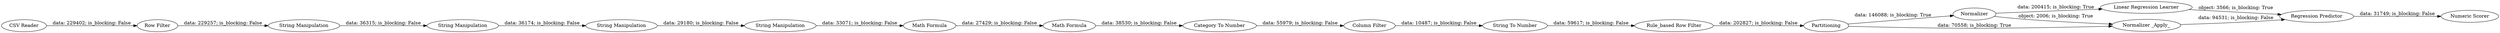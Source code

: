 digraph {
	"-5116987058461266456_32" [label="Row Filter"]
	"-5116987058461266456_30" [label=Normalizer]
	"-5116987058461266456_24" [label="Rule_based Row Filter"]
	"-5116987058461266456_23" [label="String To Number"]
	"-2628646094906337272_11" [label="String Manipulation"]
	"-5116987058461266456_25" [label=Partitioning]
	"-5116987058461266456_31" [label="Normalizer _Apply_"]
	"-510854486044168813_13" [label="Math Formula"]
	"-5116987058461266456_28" [label="Numeric Scorer"]
	"-5116987058461266456_29" [label="Linear Regression Learner"]
	"-5116987058461266456_27" [label="Regression Predictor"]
	"-5116987058461266456_18" [label="Category To Number"]
	"-5116987058461266456_8" [label="CSV Reader"]
	"-5116987058461266456_19" [label="Column Filter"]
	"-2628646094906337272_12" [label="String Manipulation"]
	"-2628646094906337272_10" [label="String Manipulation"]
	"-510854486044168813_15" [label="Math Formula"]
	"-2628646094906337272_9" [label="String Manipulation"]
	"-5116987058461266456_30" -> "-5116987058461266456_29" [label="data: 200415; is_blocking: True"]
	"-2628646094906337272_12" -> "-510854486044168813_13" [label="data: 33071; is_blocking: False"]
	"-2628646094906337272_10" -> "-2628646094906337272_11" [label="data: 36174; is_blocking: False"]
	"-5116987058461266456_23" -> "-5116987058461266456_24" [label="data: 59617; is_blocking: False"]
	"-510854486044168813_15" -> "-5116987058461266456_18" [label="data: 38530; is_blocking: False"]
	"-5116987058461266456_8" -> "-5116987058461266456_32" [label="data: 229402; is_blocking: False"]
	"-5116987058461266456_29" -> "-5116987058461266456_27" [label="object: 3566; is_blocking: True"]
	"-5116987058461266456_24" -> "-5116987058461266456_25" [label="data: 202827; is_blocking: False"]
	"-2628646094906337272_11" -> "-2628646094906337272_12" [label="data: 29180; is_blocking: False"]
	"-5116987058461266456_19" -> "-5116987058461266456_23" [label="data: 10487; is_blocking: False"]
	"-2628646094906337272_9" -> "-2628646094906337272_10" [label="data: 36315; is_blocking: False"]
	"-5116987058461266456_25" -> "-5116987058461266456_30" [label="data: 146088; is_blocking: True"]
	"-5116987058461266456_30" -> "-5116987058461266456_31" [label="object: 2006; is_blocking: True"]
	"-5116987058461266456_18" -> "-5116987058461266456_19" [label="data: 55979; is_blocking: False"]
	"-5116987058461266456_31" -> "-5116987058461266456_27" [label="data: 94531; is_blocking: False"]
	"-5116987058461266456_32" -> "-2628646094906337272_9" [label="data: 229257; is_blocking: False"]
	"-5116987058461266456_25" -> "-5116987058461266456_31" [label="data: 70558; is_blocking: True"]
	"-5116987058461266456_27" -> "-5116987058461266456_28" [label="data: 31749; is_blocking: False"]
	"-510854486044168813_13" -> "-510854486044168813_15" [label="data: 27429; is_blocking: False"]
	rankdir=LR
}
